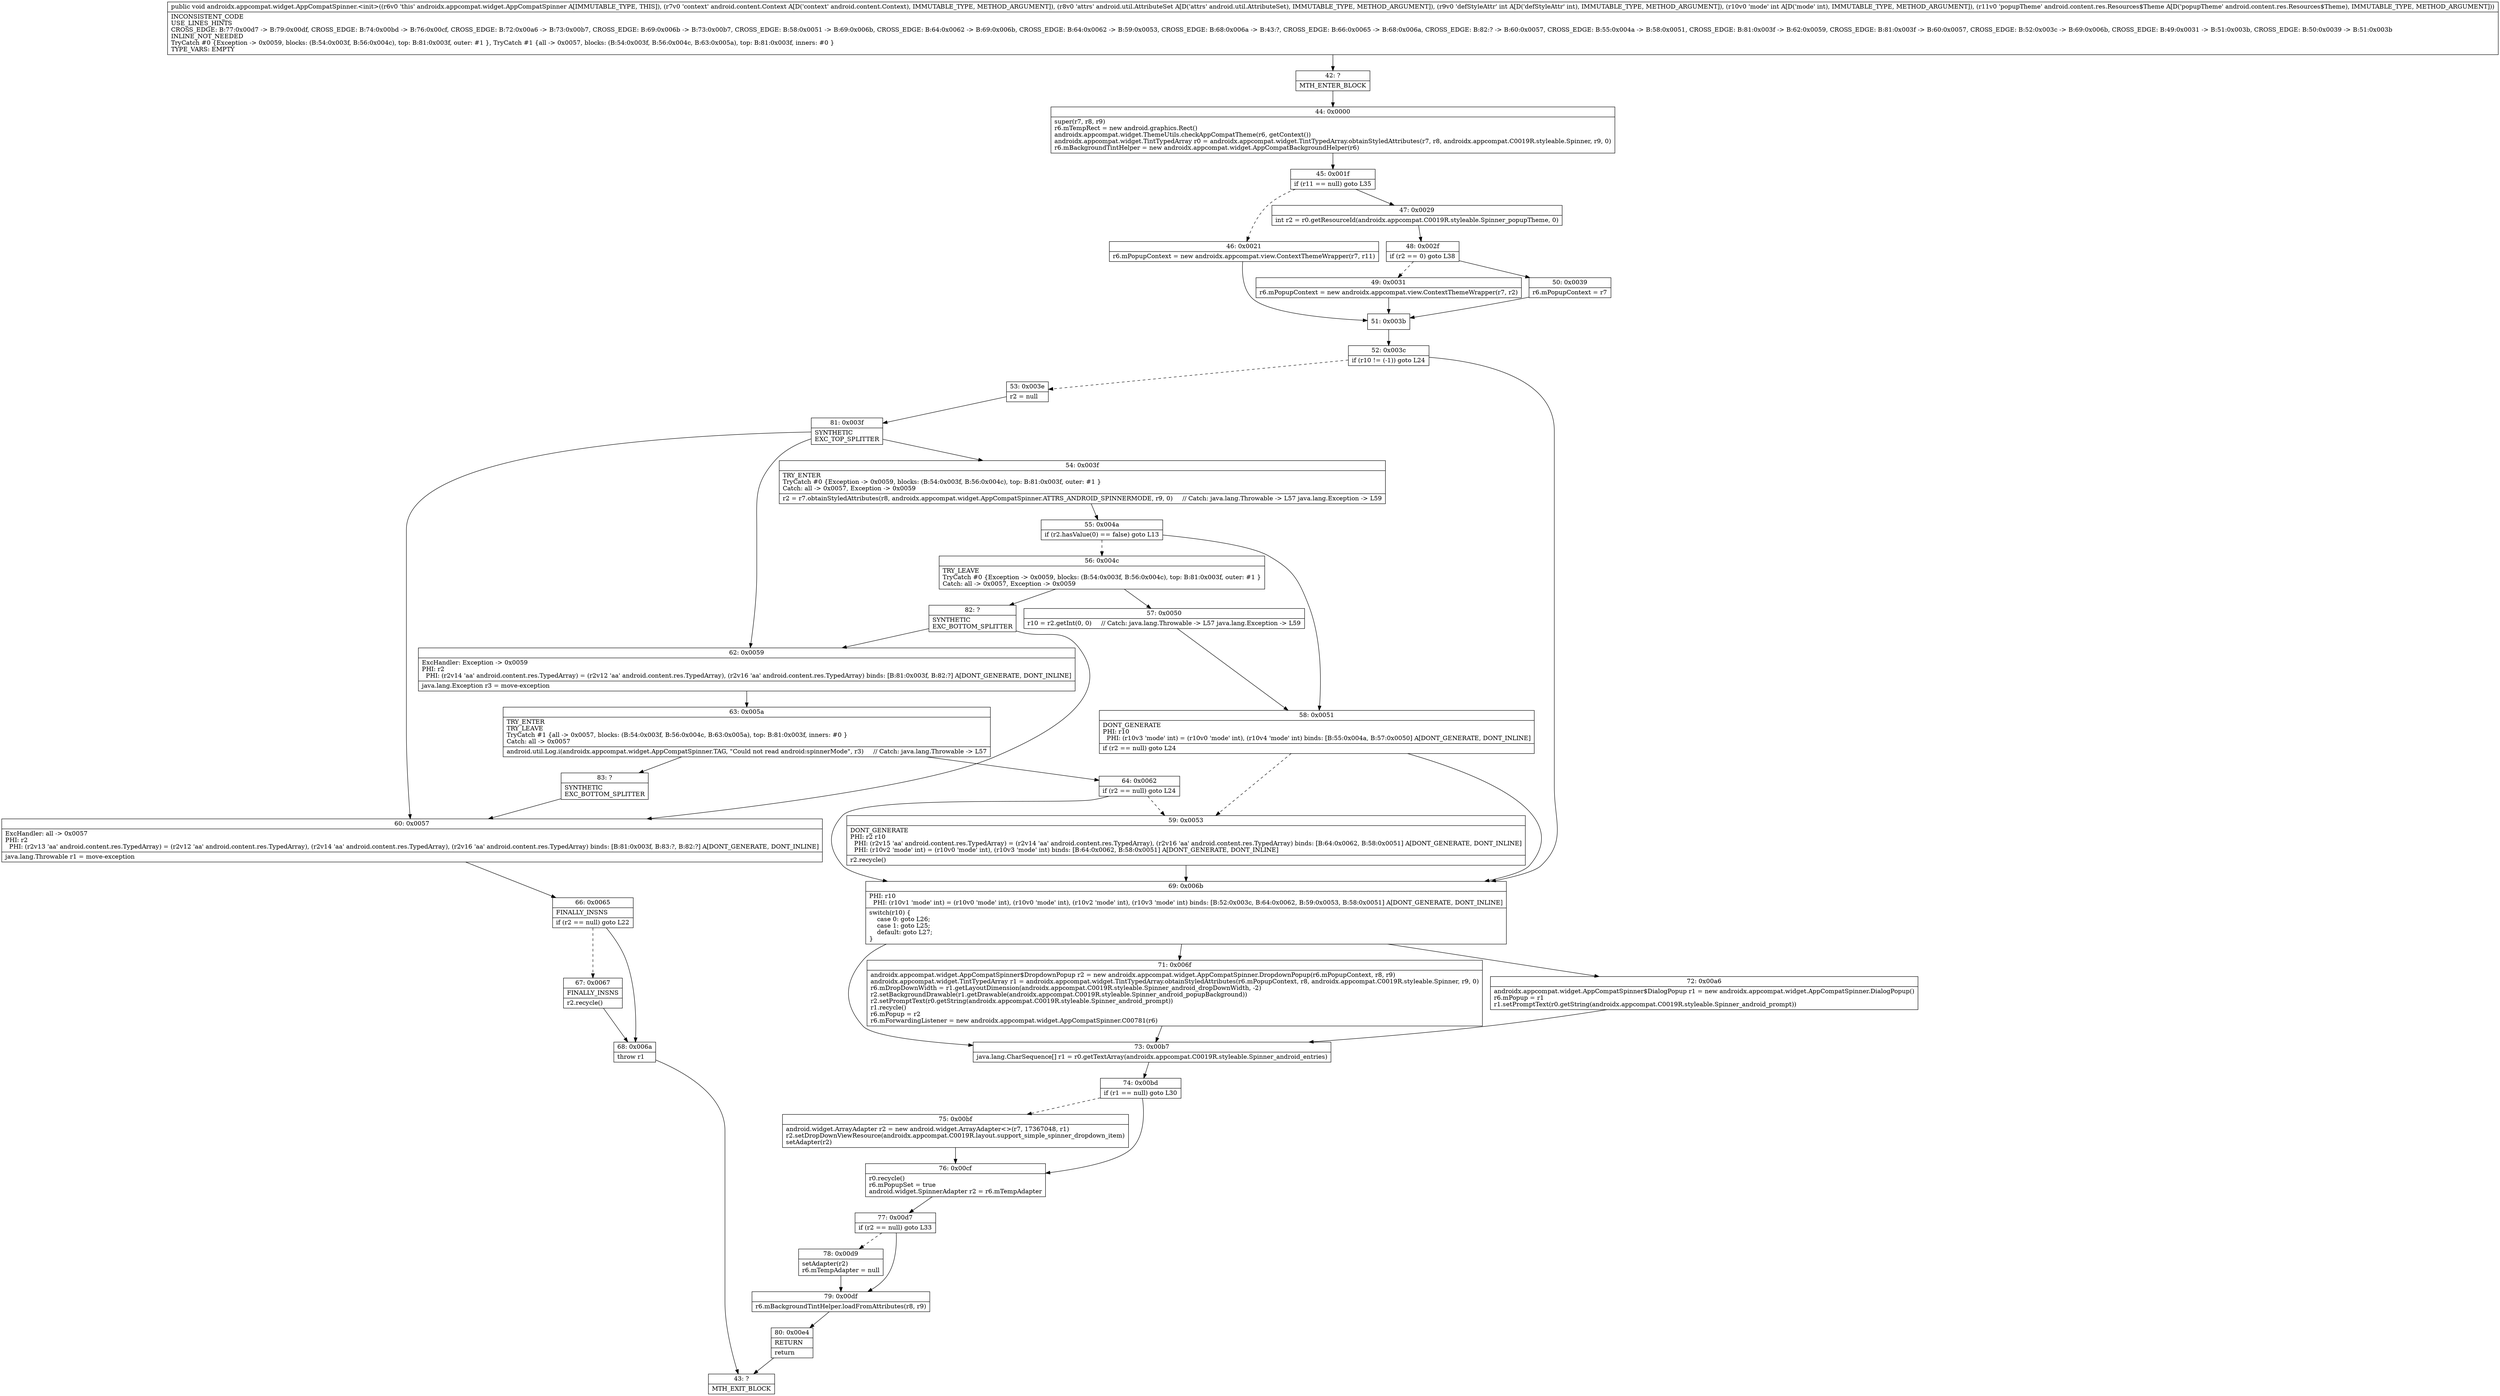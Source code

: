 digraph "CFG forandroidx.appcompat.widget.AppCompatSpinner.\<init\>(Landroid\/content\/Context;Landroid\/util\/AttributeSet;IILandroid\/content\/res\/Resources$Theme;)V" {
Node_42 [shape=record,label="{42\:\ ?|MTH_ENTER_BLOCK\l}"];
Node_44 [shape=record,label="{44\:\ 0x0000|super(r7, r8, r9)\lr6.mTempRect = new android.graphics.Rect()\landroidx.appcompat.widget.ThemeUtils.checkAppCompatTheme(r6, getContext())\landroidx.appcompat.widget.TintTypedArray r0 = androidx.appcompat.widget.TintTypedArray.obtainStyledAttributes(r7, r8, androidx.appcompat.C0019R.styleable.Spinner, r9, 0)\lr6.mBackgroundTintHelper = new androidx.appcompat.widget.AppCompatBackgroundHelper(r6)\l}"];
Node_45 [shape=record,label="{45\:\ 0x001f|if (r11 == null) goto L35\l}"];
Node_46 [shape=record,label="{46\:\ 0x0021|r6.mPopupContext = new androidx.appcompat.view.ContextThemeWrapper(r7, r11)\l}"];
Node_51 [shape=record,label="{51\:\ 0x003b}"];
Node_52 [shape=record,label="{52\:\ 0x003c|if (r10 != (\-1)) goto L24\l}"];
Node_53 [shape=record,label="{53\:\ 0x003e|r2 = null\l}"];
Node_81 [shape=record,label="{81\:\ 0x003f|SYNTHETIC\lEXC_TOP_SPLITTER\l}"];
Node_54 [shape=record,label="{54\:\ 0x003f|TRY_ENTER\lTryCatch #0 \{Exception \-\> 0x0059, blocks: (B:54:0x003f, B:56:0x004c), top: B:81:0x003f, outer: #1 \}\lCatch: all \-\> 0x0057, Exception \-\> 0x0059\l|r2 = r7.obtainStyledAttributes(r8, androidx.appcompat.widget.AppCompatSpinner.ATTRS_ANDROID_SPINNERMODE, r9, 0)     \/\/ Catch: java.lang.Throwable \-\> L57 java.lang.Exception \-\> L59\l}"];
Node_55 [shape=record,label="{55\:\ 0x004a|if (r2.hasValue(0) == false) goto L13\l}"];
Node_56 [shape=record,label="{56\:\ 0x004c|TRY_LEAVE\lTryCatch #0 \{Exception \-\> 0x0059, blocks: (B:54:0x003f, B:56:0x004c), top: B:81:0x003f, outer: #1 \}\lCatch: all \-\> 0x0057, Exception \-\> 0x0059\l}"];
Node_57 [shape=record,label="{57\:\ 0x0050|r10 = r2.getInt(0, 0)     \/\/ Catch: java.lang.Throwable \-\> L57 java.lang.Exception \-\> L59\l}"];
Node_82 [shape=record,label="{82\:\ ?|SYNTHETIC\lEXC_BOTTOM_SPLITTER\l}"];
Node_58 [shape=record,label="{58\:\ 0x0051|DONT_GENERATE\lPHI: r10 \l  PHI: (r10v3 'mode' int) = (r10v0 'mode' int), (r10v4 'mode' int) binds: [B:55:0x004a, B:57:0x0050] A[DONT_GENERATE, DONT_INLINE]\l|if (r2 == null) goto L24\l}"];
Node_59 [shape=record,label="{59\:\ 0x0053|DONT_GENERATE\lPHI: r2 r10 \l  PHI: (r2v15 'aa' android.content.res.TypedArray) = (r2v14 'aa' android.content.res.TypedArray), (r2v16 'aa' android.content.res.TypedArray) binds: [B:64:0x0062, B:58:0x0051] A[DONT_GENERATE, DONT_INLINE]\l  PHI: (r10v2 'mode' int) = (r10v0 'mode' int), (r10v3 'mode' int) binds: [B:64:0x0062, B:58:0x0051] A[DONT_GENERATE, DONT_INLINE]\l|r2.recycle()\l}"];
Node_62 [shape=record,label="{62\:\ 0x0059|ExcHandler: Exception \-\> 0x0059\lPHI: r2 \l  PHI: (r2v14 'aa' android.content.res.TypedArray) = (r2v12 'aa' android.content.res.TypedArray), (r2v16 'aa' android.content.res.TypedArray) binds: [B:81:0x003f, B:82:?] A[DONT_GENERATE, DONT_INLINE]\l|java.lang.Exception r3 = move\-exception\l}"];
Node_63 [shape=record,label="{63\:\ 0x005a|TRY_ENTER\lTRY_LEAVE\lTryCatch #1 \{all \-\> 0x0057, blocks: (B:54:0x003f, B:56:0x004c, B:63:0x005a), top: B:81:0x003f, inners: #0 \}\lCatch: all \-\> 0x0057\l|android.util.Log.i(androidx.appcompat.widget.AppCompatSpinner.TAG, \"Could not read android:spinnerMode\", r3)     \/\/ Catch: java.lang.Throwable \-\> L57\l}"];
Node_64 [shape=record,label="{64\:\ 0x0062|if (r2 == null) goto L24\l}"];
Node_83 [shape=record,label="{83\:\ ?|SYNTHETIC\lEXC_BOTTOM_SPLITTER\l}"];
Node_60 [shape=record,label="{60\:\ 0x0057|ExcHandler: all \-\> 0x0057\lPHI: r2 \l  PHI: (r2v13 'aa' android.content.res.TypedArray) = (r2v12 'aa' android.content.res.TypedArray), (r2v14 'aa' android.content.res.TypedArray), (r2v16 'aa' android.content.res.TypedArray) binds: [B:81:0x003f, B:83:?, B:82:?] A[DONT_GENERATE, DONT_INLINE]\l|java.lang.Throwable r1 = move\-exception\l}"];
Node_66 [shape=record,label="{66\:\ 0x0065|FINALLY_INSNS\l|if (r2 == null) goto L22\l}"];
Node_67 [shape=record,label="{67\:\ 0x0067|FINALLY_INSNS\l|r2.recycle()\l}"];
Node_68 [shape=record,label="{68\:\ 0x006a|throw r1\l}"];
Node_43 [shape=record,label="{43\:\ ?|MTH_EXIT_BLOCK\l}"];
Node_69 [shape=record,label="{69\:\ 0x006b|PHI: r10 \l  PHI: (r10v1 'mode' int) = (r10v0 'mode' int), (r10v0 'mode' int), (r10v2 'mode' int), (r10v3 'mode' int) binds: [B:52:0x003c, B:64:0x0062, B:59:0x0053, B:58:0x0051] A[DONT_GENERATE, DONT_INLINE]\l|switch(r10) \{\l    case 0: goto L26;\l    case 1: goto L25;\l    default: goto L27;\l\}\l}"];
Node_71 [shape=record,label="{71\:\ 0x006f|androidx.appcompat.widget.AppCompatSpinner$DropdownPopup r2 = new androidx.appcompat.widget.AppCompatSpinner.DropdownPopup(r6.mPopupContext, r8, r9)\landroidx.appcompat.widget.TintTypedArray r1 = androidx.appcompat.widget.TintTypedArray.obtainStyledAttributes(r6.mPopupContext, r8, androidx.appcompat.C0019R.styleable.Spinner, r9, 0)\lr6.mDropDownWidth = r1.getLayoutDimension(androidx.appcompat.C0019R.styleable.Spinner_android_dropDownWidth, \-2)\lr2.setBackgroundDrawable(r1.getDrawable(androidx.appcompat.C0019R.styleable.Spinner_android_popupBackground))\lr2.setPromptText(r0.getString(androidx.appcompat.C0019R.styleable.Spinner_android_prompt))\lr1.recycle()\lr6.mPopup = r2\lr6.mForwardingListener = new androidx.appcompat.widget.AppCompatSpinner.C00781(r6)\l}"];
Node_72 [shape=record,label="{72\:\ 0x00a6|androidx.appcompat.widget.AppCompatSpinner$DialogPopup r1 = new androidx.appcompat.widget.AppCompatSpinner.DialogPopup()\lr6.mPopup = r1\lr1.setPromptText(r0.getString(androidx.appcompat.C0019R.styleable.Spinner_android_prompt))\l}"];
Node_73 [shape=record,label="{73\:\ 0x00b7|java.lang.CharSequence[] r1 = r0.getTextArray(androidx.appcompat.C0019R.styleable.Spinner_android_entries)\l}"];
Node_74 [shape=record,label="{74\:\ 0x00bd|if (r1 == null) goto L30\l}"];
Node_75 [shape=record,label="{75\:\ 0x00bf|android.widget.ArrayAdapter r2 = new android.widget.ArrayAdapter\<\>(r7, 17367048, r1)\lr2.setDropDownViewResource(androidx.appcompat.C0019R.layout.support_simple_spinner_dropdown_item)\lsetAdapter(r2)\l}"];
Node_76 [shape=record,label="{76\:\ 0x00cf|r0.recycle()\lr6.mPopupSet = true\landroid.widget.SpinnerAdapter r2 = r6.mTempAdapter\l}"];
Node_77 [shape=record,label="{77\:\ 0x00d7|if (r2 == null) goto L33\l}"];
Node_78 [shape=record,label="{78\:\ 0x00d9|setAdapter(r2)\lr6.mTempAdapter = null\l}"];
Node_79 [shape=record,label="{79\:\ 0x00df|r6.mBackgroundTintHelper.loadFromAttributes(r8, r9)\l}"];
Node_80 [shape=record,label="{80\:\ 0x00e4|RETURN\l|return\l}"];
Node_47 [shape=record,label="{47\:\ 0x0029|int r2 = r0.getResourceId(androidx.appcompat.C0019R.styleable.Spinner_popupTheme, 0)\l}"];
Node_48 [shape=record,label="{48\:\ 0x002f|if (r2 == 0) goto L38\l}"];
Node_49 [shape=record,label="{49\:\ 0x0031|r6.mPopupContext = new androidx.appcompat.view.ContextThemeWrapper(r7, r2)\l}"];
Node_50 [shape=record,label="{50\:\ 0x0039|r6.mPopupContext = r7\l}"];
MethodNode[shape=record,label="{public void androidx.appcompat.widget.AppCompatSpinner.\<init\>((r6v0 'this' androidx.appcompat.widget.AppCompatSpinner A[IMMUTABLE_TYPE, THIS]), (r7v0 'context' android.content.Context A[D('context' android.content.Context), IMMUTABLE_TYPE, METHOD_ARGUMENT]), (r8v0 'attrs' android.util.AttributeSet A[D('attrs' android.util.AttributeSet), IMMUTABLE_TYPE, METHOD_ARGUMENT]), (r9v0 'defStyleAttr' int A[D('defStyleAttr' int), IMMUTABLE_TYPE, METHOD_ARGUMENT]), (r10v0 'mode' int A[D('mode' int), IMMUTABLE_TYPE, METHOD_ARGUMENT]), (r11v0 'popupTheme' android.content.res.Resources$Theme A[D('popupTheme' android.content.res.Resources$Theme), IMMUTABLE_TYPE, METHOD_ARGUMENT]))  | INCONSISTENT_CODE\lUSE_LINES_HINTS\lCROSS_EDGE: B:77:0x00d7 \-\> B:79:0x00df, CROSS_EDGE: B:74:0x00bd \-\> B:76:0x00cf, CROSS_EDGE: B:72:0x00a6 \-\> B:73:0x00b7, CROSS_EDGE: B:69:0x006b \-\> B:73:0x00b7, CROSS_EDGE: B:58:0x0051 \-\> B:69:0x006b, CROSS_EDGE: B:64:0x0062 \-\> B:69:0x006b, CROSS_EDGE: B:64:0x0062 \-\> B:59:0x0053, CROSS_EDGE: B:68:0x006a \-\> B:43:?, CROSS_EDGE: B:66:0x0065 \-\> B:68:0x006a, CROSS_EDGE: B:82:? \-\> B:60:0x0057, CROSS_EDGE: B:55:0x004a \-\> B:58:0x0051, CROSS_EDGE: B:81:0x003f \-\> B:62:0x0059, CROSS_EDGE: B:81:0x003f \-\> B:60:0x0057, CROSS_EDGE: B:52:0x003c \-\> B:69:0x006b, CROSS_EDGE: B:49:0x0031 \-\> B:51:0x003b, CROSS_EDGE: B:50:0x0039 \-\> B:51:0x003b\lINLINE_NOT_NEEDED\lTryCatch #0 \{Exception \-\> 0x0059, blocks: (B:54:0x003f, B:56:0x004c), top: B:81:0x003f, outer: #1 \}, TryCatch #1 \{all \-\> 0x0057, blocks: (B:54:0x003f, B:56:0x004c, B:63:0x005a), top: B:81:0x003f, inners: #0 \}\lTYPE_VARS: EMPTY\l}"];
MethodNode -> Node_42;Node_42 -> Node_44;
Node_44 -> Node_45;
Node_45 -> Node_46[style=dashed];
Node_45 -> Node_47;
Node_46 -> Node_51;
Node_51 -> Node_52;
Node_52 -> Node_53[style=dashed];
Node_52 -> Node_69;
Node_53 -> Node_81;
Node_81 -> Node_54;
Node_81 -> Node_62;
Node_81 -> Node_60;
Node_54 -> Node_55;
Node_55 -> Node_56[style=dashed];
Node_55 -> Node_58;
Node_56 -> Node_57;
Node_56 -> Node_82;
Node_57 -> Node_58;
Node_82 -> Node_62;
Node_82 -> Node_60;
Node_58 -> Node_59[style=dashed];
Node_58 -> Node_69;
Node_59 -> Node_69;
Node_62 -> Node_63;
Node_63 -> Node_64;
Node_63 -> Node_83;
Node_64 -> Node_69;
Node_64 -> Node_59[style=dashed];
Node_83 -> Node_60;
Node_60 -> Node_66;
Node_66 -> Node_67[style=dashed];
Node_66 -> Node_68;
Node_67 -> Node_68;
Node_68 -> Node_43;
Node_69 -> Node_71;
Node_69 -> Node_72;
Node_69 -> Node_73;
Node_71 -> Node_73;
Node_72 -> Node_73;
Node_73 -> Node_74;
Node_74 -> Node_75[style=dashed];
Node_74 -> Node_76;
Node_75 -> Node_76;
Node_76 -> Node_77;
Node_77 -> Node_78[style=dashed];
Node_77 -> Node_79;
Node_78 -> Node_79;
Node_79 -> Node_80;
Node_80 -> Node_43;
Node_47 -> Node_48;
Node_48 -> Node_49[style=dashed];
Node_48 -> Node_50;
Node_49 -> Node_51;
Node_50 -> Node_51;
}

